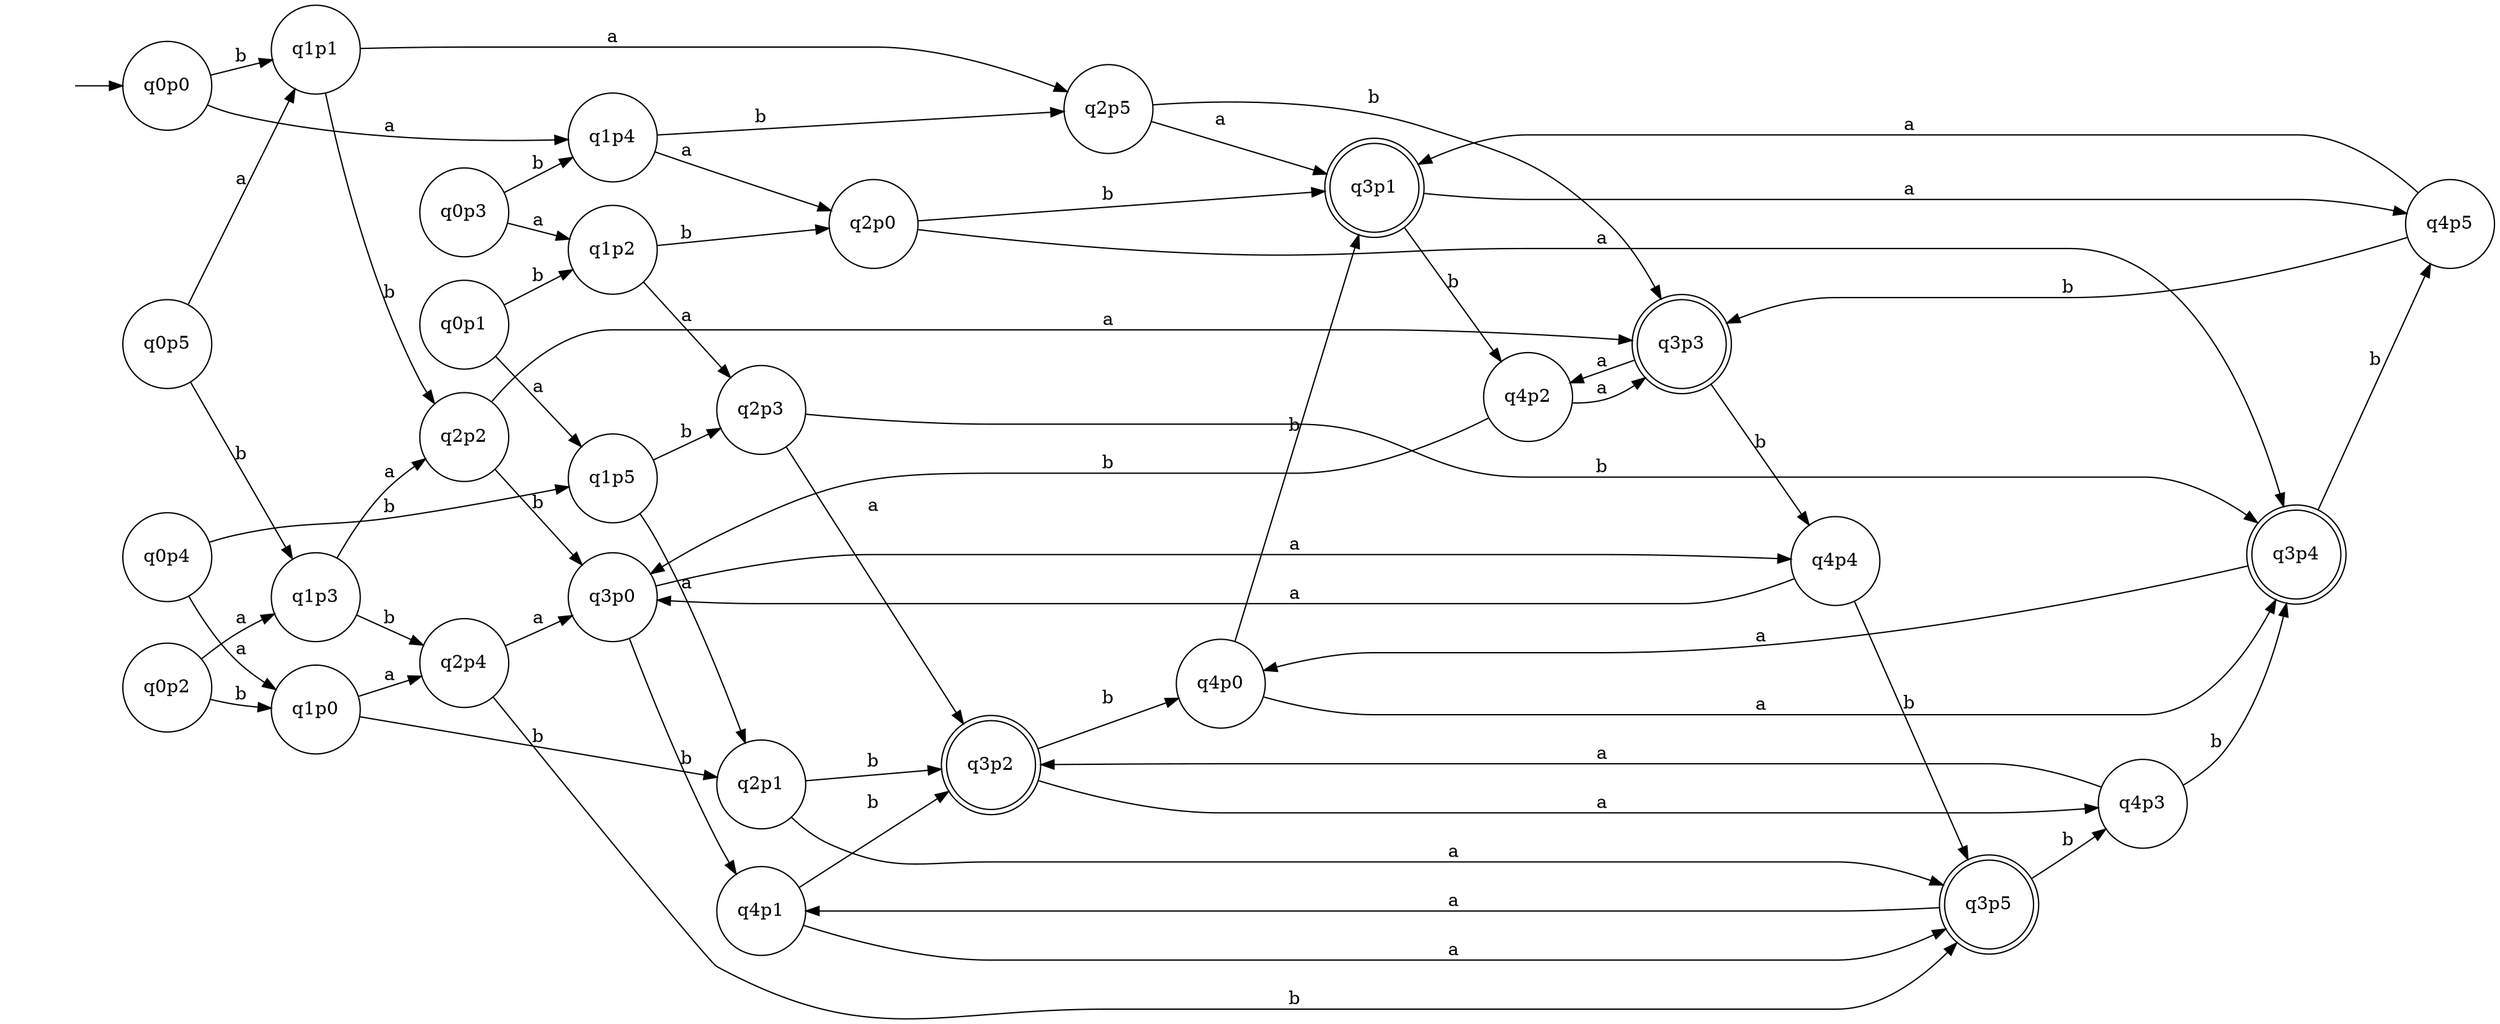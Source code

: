 digraph G {
  rankdir=LR;
  node [shape=none, label=""]; 0;
  node [shape=circle, label="q0p0"]; q0p0;
  node [shape=circle, label="q0p1"]; q0p1;
  node [shape=circle, label="q0p2"]; q0p2;
  node [shape=circle, label="q0p3"]; q0p3;
  node [shape=circle, label="q0p4"]; q0p4;
  node [shape=circle, label="q0p5"]; q0p5;
  
  node [shape=circle, label="q1p0"]; q1p0;
  node [shape=circle, label="q1p1"]; q1p1;
  node [shape=circle, label="q1p2"]; q1p2;
  node [shape=circle, label="q1p3"]; q1p3;
  node [shape=circle, label="q1p4"]; q1p4;
  node [shape=circle, label="q1p5"]; q1p5;
  
  node [shape=circle, label="q2p0"]; q2p0;
  node [shape=circle, label="q2p1"]; q2p1;
  node [shape=circle, label="q2p2"]; q2p2;
  node [shape=circle, label="q2p3"]; q2p3;
  node [shape=circle, label="q2p4"]; q2p4;
  node [shape=circle, label="q2p5"]; q2p5;
  
  node [shape=circle, label="q3p0"]; q3p0;
  node [shape=doublecircle, label="q3p1"]; q3p1;
  node [shape=doublecircle, label="q3p2"]; q3p2;
  node [shape=doublecircle, label="q3p3"]; q3p3;
  node [shape=doublecircle, label="q3p4"]; q3p4;
  node [shape=doublecircle, label="q3p5"]; q3p5;
  
  node [shape=circle, label="q4p0"]; q4p0;
  node [shape=circle, label="q4p1"]; q4p1;
  node [shape=circle, label="q4p2"]; q4p2;
  node [shape=circle, label="q4p3"]; q4p3;
  node [shape=circle, label="q4p4"]; q4p4;
  node [shape=circle, label="q4p5"]; q4p5;
  
  q0p0 -> q1p4 [label="a"];
  q0p0 -> q1p1 [label="b"];
  q0p1 -> q1p5 [label="a"];
  q0p1 -> q1p2 [label="b"];
  q0p2 -> q1p3 [label="a"];
  q0p2 -> q1p0 [label="b"];
  q0p3 -> q1p2 [label="a"];
  q0p3 -> q1p4 [label="b"];
  q0p4 -> q1p0 [label="a"];
  q0p4 -> q1p5 [label="b"];
  q0p5 -> q1p1 [label="a"];
  q0p5 -> q1p3 [label="b"];
  
  q1p0 -> q2p4 [label="a"];
  q1p0 -> q2p1 [label="b"];
  q1p1 -> q2p5 [label="a"];
  q1p1 -> q2p2 [label="b"];
  q1p2 -> q2p3 [label="a"];
  q1p2 -> q2p0 [label="b"];
  q1p3 -> q2p2 [label="a"];
  q1p3 -> q2p4 [label="b"];
  q1p4 -> q2p0 [label="a"];
  q1p4 -> q2p5 [label="b"];
  q1p5 -> q2p1 [label="a"];
  q1p5 -> q2p3 [label="b"];
  
  q2p0 -> q3p4 [label="a"];
  q2p0 -> q3p1 [label="b"];
  q2p1 -> q3p5 [label="a"];
  q2p1 -> q3p2 [label="b"];
  q2p2 -> q3p3 [label="a"];
  q2p2 -> q3p0 [label="b"];
  q2p3 -> q3p2 [label="a"];
  q2p3 -> q3p4 [label="b"];
  q2p4 -> q3p0 [label="a"];
  q2p4 -> q3p5 [label="b"];
  q2p5 -> q3p1 [label="a"];
  q2p5 -> q3p3 [label="b"];
  
  q3p0 -> q4p4 [label="a"];
  q3p0 -> q4p1 [label="b"];
  q3p1 -> q4p5 [label="a"];
  q3p1 -> q4p2 [label="b"];
  q3p2 -> q4p3 [label="a"];
  q3p2 -> q4p0 [label="b"];
  q3p3 -> q4p2 [label="a"];
  q3p3 -> q4p4 [label="b"];
  q3p4 -> q4p0 [label="a"];
  q3p4 -> q4p5 [label="b"];
  q3p5 -> q4p1 [label="a"];
  q3p5 -> q4p3 [label="b"];
  
  q4p0 -> q3p4 [label="a"];
  q4p0 -> q3p1 [label="b"];
  q4p1 -> q3p5 [label="a"];
  q4p1 -> q3p2 [label="b"];
  q4p2 -> q3p3 [label="a"];
  q4p2 -> q3p0 [label="b"];
  q4p3 -> q3p2 [label="a"];
  q4p3 -> q3p4 [label="b"];
  q4p4 -> q3p0 [label="a"];
  q4p4 -> q3p5 [label="b"];
  q4p5 -> q3p1 [label="a"];
  q4p5 -> q3p3 [label="b"];

  node [shape = none, label=""]; 0;
  0 -> q0p0 [label=""]
}